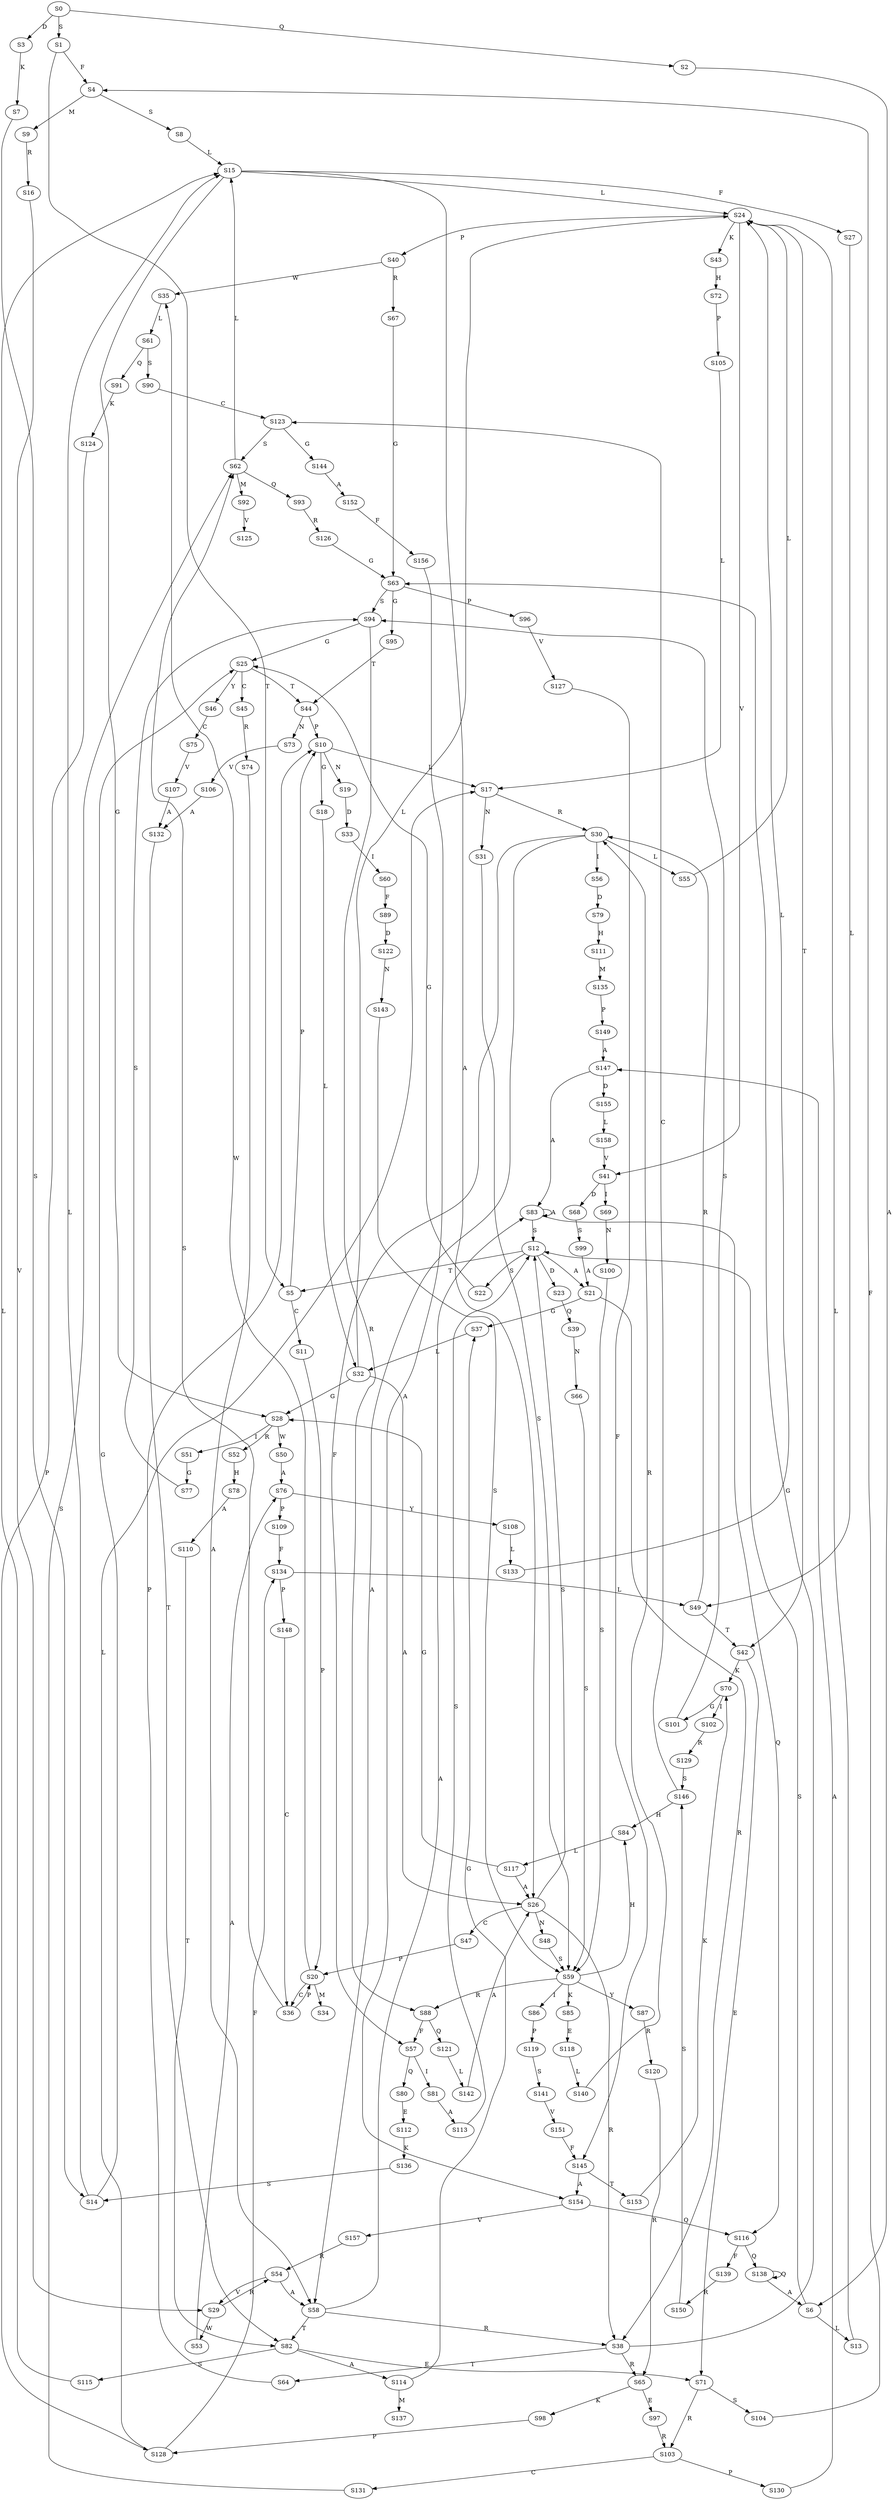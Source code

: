 strict digraph  {
	S0 -> S1 [ label = S ];
	S0 -> S2 [ label = Q ];
	S0 -> S3 [ label = D ];
	S1 -> S4 [ label = F ];
	S1 -> S5 [ label = T ];
	S2 -> S6 [ label = A ];
	S3 -> S7 [ label = K ];
	S4 -> S8 [ label = S ];
	S4 -> S9 [ label = M ];
	S5 -> S10 [ label = P ];
	S5 -> S11 [ label = C ];
	S6 -> S12 [ label = S ];
	S6 -> S13 [ label = L ];
	S7 -> S14 [ label = S ];
	S8 -> S15 [ label = L ];
	S9 -> S16 [ label = R ];
	S10 -> S17 [ label = L ];
	S10 -> S18 [ label = G ];
	S10 -> S19 [ label = N ];
	S11 -> S20 [ label = P ];
	S12 -> S21 [ label = A ];
	S12 -> S22 [ label = S ];
	S12 -> S23 [ label = D ];
	S12 -> S5 [ label = T ];
	S13 -> S24 [ label = L ];
	S14 -> S15 [ label = L ];
	S14 -> S25 [ label = G ];
	S15 -> S26 [ label = A ];
	S15 -> S24 [ label = L ];
	S15 -> S27 [ label = F ];
	S15 -> S28 [ label = G ];
	S16 -> S29 [ label = V ];
	S17 -> S30 [ label = R ];
	S17 -> S31 [ label = N ];
	S18 -> S32 [ label = L ];
	S19 -> S33 [ label = D ];
	S20 -> S34 [ label = M ];
	S20 -> S35 [ label = W ];
	S20 -> S36 [ label = C ];
	S21 -> S37 [ label = G ];
	S21 -> S38 [ label = R ];
	S22 -> S25 [ label = G ];
	S23 -> S39 [ label = Q ];
	S24 -> S40 [ label = P ];
	S24 -> S41 [ label = V ];
	S24 -> S42 [ label = T ];
	S24 -> S43 [ label = K ];
	S25 -> S44 [ label = T ];
	S25 -> S45 [ label = C ];
	S25 -> S46 [ label = Y ];
	S26 -> S47 [ label = C ];
	S26 -> S38 [ label = R ];
	S26 -> S48 [ label = N ];
	S26 -> S12 [ label = S ];
	S27 -> S49 [ label = L ];
	S28 -> S50 [ label = W ];
	S28 -> S51 [ label = I ];
	S28 -> S52 [ label = R ];
	S29 -> S53 [ label = W ];
	S29 -> S54 [ label = R ];
	S30 -> S55 [ label = L ];
	S30 -> S56 [ label = I ];
	S30 -> S57 [ label = F ];
	S30 -> S58 [ label = A ];
	S31 -> S59 [ label = S ];
	S32 -> S28 [ label = G ];
	S32 -> S26 [ label = A ];
	S32 -> S24 [ label = L ];
	S33 -> S60 [ label = I ];
	S35 -> S61 [ label = L ];
	S36 -> S20 [ label = P ];
	S36 -> S62 [ label = S ];
	S37 -> S32 [ label = L ];
	S38 -> S63 [ label = G ];
	S38 -> S64 [ label = T ];
	S38 -> S65 [ label = R ];
	S39 -> S66 [ label = N ];
	S40 -> S67 [ label = R ];
	S40 -> S35 [ label = W ];
	S41 -> S68 [ label = D ];
	S41 -> S69 [ label = I ];
	S42 -> S70 [ label = K ];
	S42 -> S71 [ label = E ];
	S43 -> S72 [ label = H ];
	S44 -> S73 [ label = N ];
	S44 -> S10 [ label = P ];
	S45 -> S74 [ label = R ];
	S46 -> S75 [ label = C ];
	S47 -> S20 [ label = P ];
	S48 -> S59 [ label = S ];
	S49 -> S30 [ label = R ];
	S49 -> S42 [ label = T ];
	S50 -> S76 [ label = A ];
	S51 -> S77 [ label = G ];
	S52 -> S78 [ label = H ];
	S53 -> S76 [ label = A ];
	S54 -> S58 [ label = A ];
	S54 -> S29 [ label = V ];
	S55 -> S24 [ label = L ];
	S56 -> S79 [ label = D ];
	S57 -> S80 [ label = Q ];
	S57 -> S81 [ label = I ];
	S58 -> S38 [ label = R ];
	S58 -> S82 [ label = T ];
	S58 -> S83 [ label = A ];
	S59 -> S84 [ label = H ];
	S59 -> S85 [ label = K ];
	S59 -> S86 [ label = I ];
	S59 -> S87 [ label = Y ];
	S59 -> S88 [ label = R ];
	S60 -> S89 [ label = F ];
	S61 -> S90 [ label = S ];
	S61 -> S91 [ label = Q ];
	S62 -> S92 [ label = M ];
	S62 -> S15 [ label = L ];
	S62 -> S93 [ label = Q ];
	S63 -> S94 [ label = S ];
	S63 -> S95 [ label = G ];
	S63 -> S96 [ label = P ];
	S64 -> S10 [ label = P ];
	S65 -> S97 [ label = E ];
	S65 -> S98 [ label = K ];
	S66 -> S59 [ label = S ];
	S67 -> S63 [ label = G ];
	S68 -> S99 [ label = S ];
	S69 -> S100 [ label = N ];
	S70 -> S101 [ label = G ];
	S70 -> S102 [ label = I ];
	S71 -> S103 [ label = R ];
	S71 -> S104 [ label = S ];
	S72 -> S105 [ label = P ];
	S73 -> S106 [ label = V ];
	S74 -> S58 [ label = A ];
	S75 -> S107 [ label = V ];
	S76 -> S108 [ label = Y ];
	S76 -> S109 [ label = P ];
	S77 -> S94 [ label = S ];
	S78 -> S110 [ label = A ];
	S79 -> S111 [ label = H ];
	S80 -> S112 [ label = E ];
	S81 -> S113 [ label = A ];
	S82 -> S114 [ label = A ];
	S82 -> S115 [ label = S ];
	S82 -> S71 [ label = E ];
	S83 -> S116 [ label = Q ];
	S83 -> S83 [ label = A ];
	S83 -> S12 [ label = S ];
	S84 -> S117 [ label = L ];
	S85 -> S118 [ label = E ];
	S86 -> S119 [ label = P ];
	S87 -> S120 [ label = R ];
	S88 -> S121 [ label = Q ];
	S88 -> S57 [ label = F ];
	S89 -> S122 [ label = D ];
	S90 -> S123 [ label = C ];
	S91 -> S124 [ label = K ];
	S92 -> S125 [ label = V ];
	S93 -> S126 [ label = R ];
	S94 -> S88 [ label = R ];
	S94 -> S25 [ label = G ];
	S95 -> S44 [ label = T ];
	S96 -> S127 [ label = V ];
	S97 -> S103 [ label = R ];
	S98 -> S128 [ label = P ];
	S99 -> S21 [ label = A ];
	S100 -> S59 [ label = S ];
	S101 -> S94 [ label = S ];
	S102 -> S129 [ label = R ];
	S103 -> S130 [ label = P ];
	S103 -> S131 [ label = C ];
	S104 -> S4 [ label = F ];
	S105 -> S17 [ label = L ];
	S106 -> S132 [ label = A ];
	S107 -> S132 [ label = A ];
	S108 -> S133 [ label = L ];
	S109 -> S134 [ label = F ];
	S110 -> S82 [ label = T ];
	S111 -> S135 [ label = M ];
	S112 -> S136 [ label = K ];
	S113 -> S12 [ label = S ];
	S114 -> S37 [ label = G ];
	S114 -> S137 [ label = M ];
	S115 -> S15 [ label = L ];
	S116 -> S138 [ label = Q ];
	S116 -> S139 [ label = F ];
	S117 -> S28 [ label = G ];
	S117 -> S26 [ label = A ];
	S118 -> S140 [ label = L ];
	S119 -> S141 [ label = S ];
	S120 -> S65 [ label = R ];
	S121 -> S142 [ label = L ];
	S122 -> S143 [ label = N ];
	S123 -> S144 [ label = G ];
	S123 -> S62 [ label = S ];
	S124 -> S128 [ label = P ];
	S126 -> S63 [ label = G ];
	S127 -> S145 [ label = F ];
	S128 -> S134 [ label = F ];
	S128 -> S17 [ label = L ];
	S129 -> S146 [ label = S ];
	S130 -> S147 [ label = A ];
	S131 -> S62 [ label = S ];
	S132 -> S82 [ label = T ];
	S133 -> S24 [ label = L ];
	S134 -> S148 [ label = P ];
	S134 -> S49 [ label = L ];
	S135 -> S149 [ label = P ];
	S136 -> S14 [ label = S ];
	S138 -> S6 [ label = A ];
	S138 -> S138 [ label = Q ];
	S139 -> S150 [ label = R ];
	S140 -> S30 [ label = R ];
	S141 -> S151 [ label = V ];
	S142 -> S26 [ label = A ];
	S143 -> S59 [ label = S ];
	S144 -> S152 [ label = A ];
	S145 -> S153 [ label = T ];
	S145 -> S154 [ label = A ];
	S146 -> S84 [ label = H ];
	S146 -> S123 [ label = C ];
	S147 -> S83 [ label = A ];
	S147 -> S155 [ label = D ];
	S148 -> S36 [ label = C ];
	S149 -> S147 [ label = A ];
	S150 -> S146 [ label = S ];
	S151 -> S145 [ label = F ];
	S152 -> S156 [ label = F ];
	S153 -> S70 [ label = K ];
	S154 -> S157 [ label = V ];
	S154 -> S116 [ label = Q ];
	S155 -> S158 [ label = L ];
	S156 -> S154 [ label = A ];
	S157 -> S54 [ label = R ];
	S158 -> S41 [ label = V ];
}
